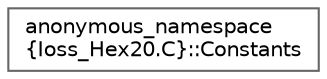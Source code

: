 digraph "Graphical Class Hierarchy"
{
 // INTERACTIVE_SVG=YES
 // LATEX_PDF_SIZE
  bgcolor="transparent";
  edge [fontname=Helvetica,fontsize=10,labelfontname=Helvetica,labelfontsize=10];
  node [fontname=Helvetica,fontsize=10,shape=box,height=0.2,width=0.4];
  rankdir="LR";
  Node0 [id="Node000000",label="anonymous_namespace\l\{Ioss_Hex20.C\}::Constants",height=0.2,width=0.4,color="grey40", fillcolor="white", style="filled",URL="$structanonymous__namespace_02Ioss__Hex20_8C_03_1_1Constants.html",tooltip=" "];
}
